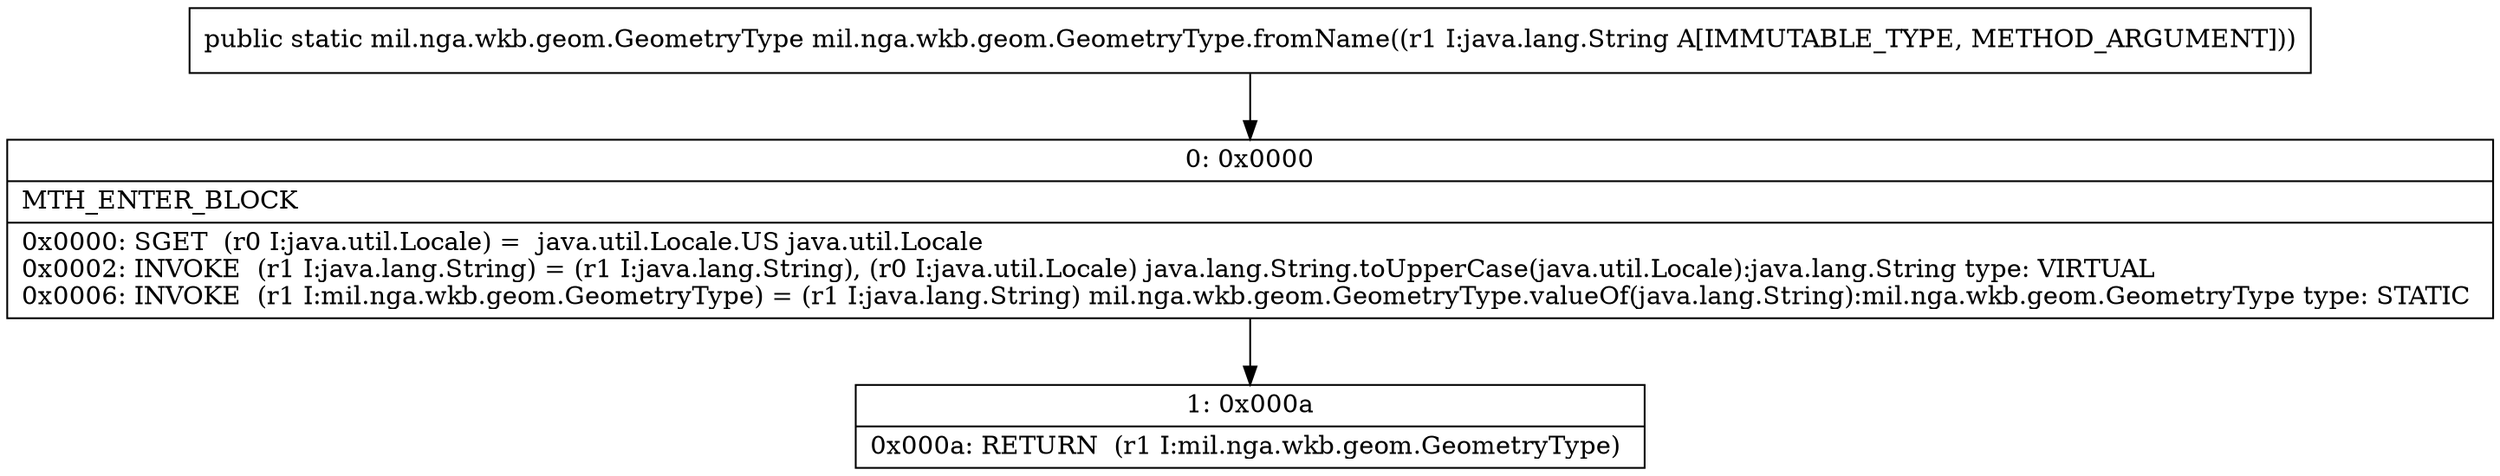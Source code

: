 digraph "CFG formil.nga.wkb.geom.GeometryType.fromName(Ljava\/lang\/String;)Lmil\/nga\/wkb\/geom\/GeometryType;" {
Node_0 [shape=record,label="{0\:\ 0x0000|MTH_ENTER_BLOCK\l|0x0000: SGET  (r0 I:java.util.Locale) =  java.util.Locale.US java.util.Locale \l0x0002: INVOKE  (r1 I:java.lang.String) = (r1 I:java.lang.String), (r0 I:java.util.Locale) java.lang.String.toUpperCase(java.util.Locale):java.lang.String type: VIRTUAL \l0x0006: INVOKE  (r1 I:mil.nga.wkb.geom.GeometryType) = (r1 I:java.lang.String) mil.nga.wkb.geom.GeometryType.valueOf(java.lang.String):mil.nga.wkb.geom.GeometryType type: STATIC \l}"];
Node_1 [shape=record,label="{1\:\ 0x000a|0x000a: RETURN  (r1 I:mil.nga.wkb.geom.GeometryType) \l}"];
MethodNode[shape=record,label="{public static mil.nga.wkb.geom.GeometryType mil.nga.wkb.geom.GeometryType.fromName((r1 I:java.lang.String A[IMMUTABLE_TYPE, METHOD_ARGUMENT])) }"];
MethodNode -> Node_0;
Node_0 -> Node_1;
}

